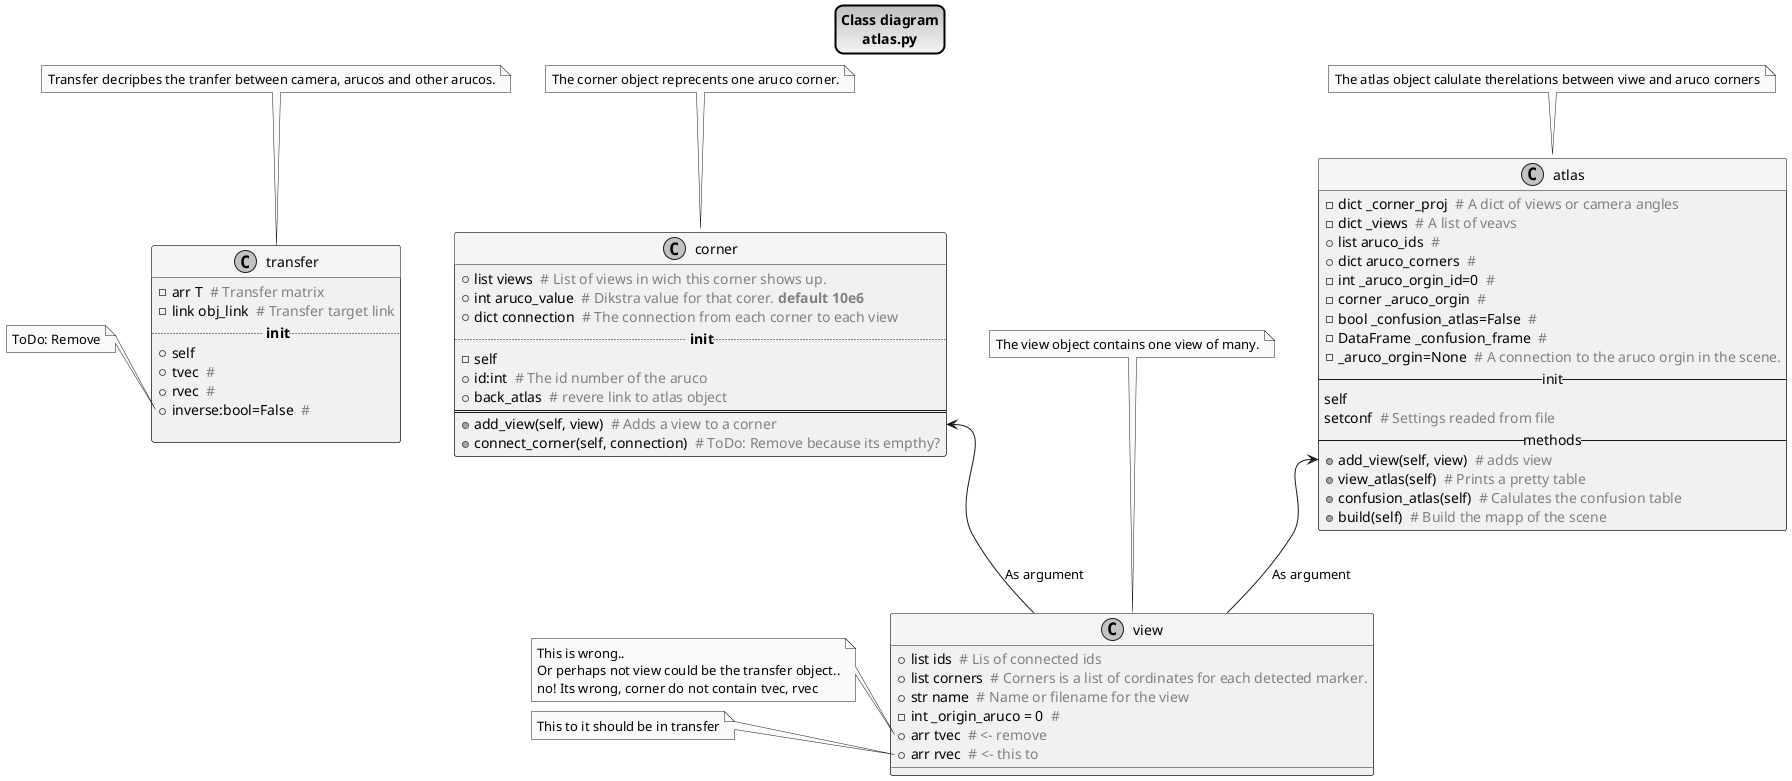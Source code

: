 @startuml
'Settings'
skinparam titleBorderRoundCorner 15
skinparam titleBorderThickness 2
skinparam titleBorderColor Black
skinparam titleBackgroundColor Silver-WhiteSmoke
skinparam classFontColor automatic
skinparam classHeaderBackgroundColor WhiteSmoke
skinparam monochrome true
skinparam handwritten false

title Class diagram\n<b>atlas.py

'-- Transfer class --'
class transfer {
    - arr T <color:gray> # Transfer matrix
    - link obj_link <color:gray> # Transfer target link
    .. <b> init ..
        + self
        + tvec <color:gray> #
        + rvec <color:gray> #
        + inverse:bool=False <color:gray> #

}
note top of transfer
    Transfer decripbes the tranfer between camera, arucos and other arucos.
end note
note left of transfer::inverse
    ToDo: Remove
end note
'-- end Transfer --'

'-- Corner class --'
class corner {
    + list views <color:gray> # List of views in wich this corner shows up.
    + int aruco_value <color:gray> # Dikstra value for that corer.<b> default 10e6
    + dict connection <color:gray> # The connection from each corner to each view
    .. <b> init ..
        - self
        + id:int <color:gray> # The id number of the aruco
        + back_atlas <color:gray> # revere link to atlas object
    ==
    + add_view(self, view) <color:gray> # Adds a view to a corner
    + connect_corner(self, connection) <color:gray> # ToDo: Remove because its empthy?
}
corner::add_view <-- view : As argument

note top of corner
    The corner object reprecents one aruco corner.
end note
'-- end Corner --'

'-- View class --'
class view {
    + list ids <color:gray> # Lis of connected ids
    + list corners <color:gray> # Corners is a list of cordinates for each detected marker.
    + str name <color:gray> # Name or filename for the view
    - int _origin_aruco = 0 <color:gray> #
    + arr tvec <color:gray> # <- remove
    + arr rvec <color:gray> # <- this to
}

note top of view
    The view object contains one view of many.
end note
note left of view::tvec
This is wrong..
Or perhaps not view could be the transfer object..
no! Its wrong, corner do not contain tvec, rvec
end note
note left of view::rvec
    This to it should be in transfer
end note
'-- end view --'

'--- Atlas class ----'
class atlas {
    - dict _corner_proj  <color:gray># A dict of views or camera angles
    - dict _views <color:gray> # A list of veavs
    + list aruco_ids <color:gray> #
    + dict aruco_corners <color:gray> #
    - int _aruco_orgin_id=0 <color:gray> #
    - corner _aruco_orgin <color:gray> #
    - bool _confusion_atlas=False <color:gray> #
    - DataFrame _confusion_frame <color:gray> #
    - _aruco_orgin=None <color:gray> # A connection to the aruco orgin in the scene.
    --  init --
    self
    setconf <color:gray> # Settings readed from file
    -- methods --
    + add_view(self, view) <color:gray> # adds view
    + view_atlas(self) <color:gray> # Prints a pretty table
    + confusion_atlas(self) <color:gray> # Calulates the confusion table
    + build(self) <color:gray> # Build the mapp of the scene
}
atlas::add_view <-- view : As argument
note top of atlas
    The atlas object calulate therelations between viwe and aruco corners
end note

@enduml
